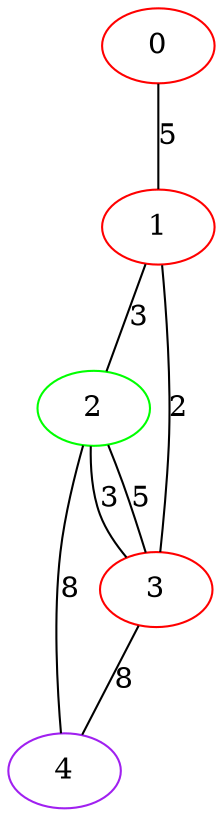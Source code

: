 graph "" {
0 [color=red, weight=1];
1 [color=red, weight=1];
2 [color=green, weight=2];
3 [color=red, weight=1];
4 [color=purple, weight=4];
0 -- 1  [key=0, label=5];
1 -- 2  [key=0, label=3];
1 -- 3  [key=0, label=2];
2 -- 3  [key=0, label=5];
2 -- 3  [key=1, label=3];
2 -- 4  [key=0, label=8];
3 -- 4  [key=0, label=8];
}
